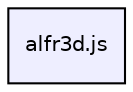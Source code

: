 digraph "alfr3d.js" {
  compound=true
  node [ fontsize="10", fontname="Helvetica"];
  edge [ labelfontsize="10", labelfontname="Helvetica"];
  dir_0aa7abd9f9e282fcf772e6260a409b53 [shape=box, label="alfr3d.js", style="filled", fillcolor="#eeeeff", pencolor="black", URL="dir_0aa7abd9f9e282fcf772e6260a409b53.html"];
}
